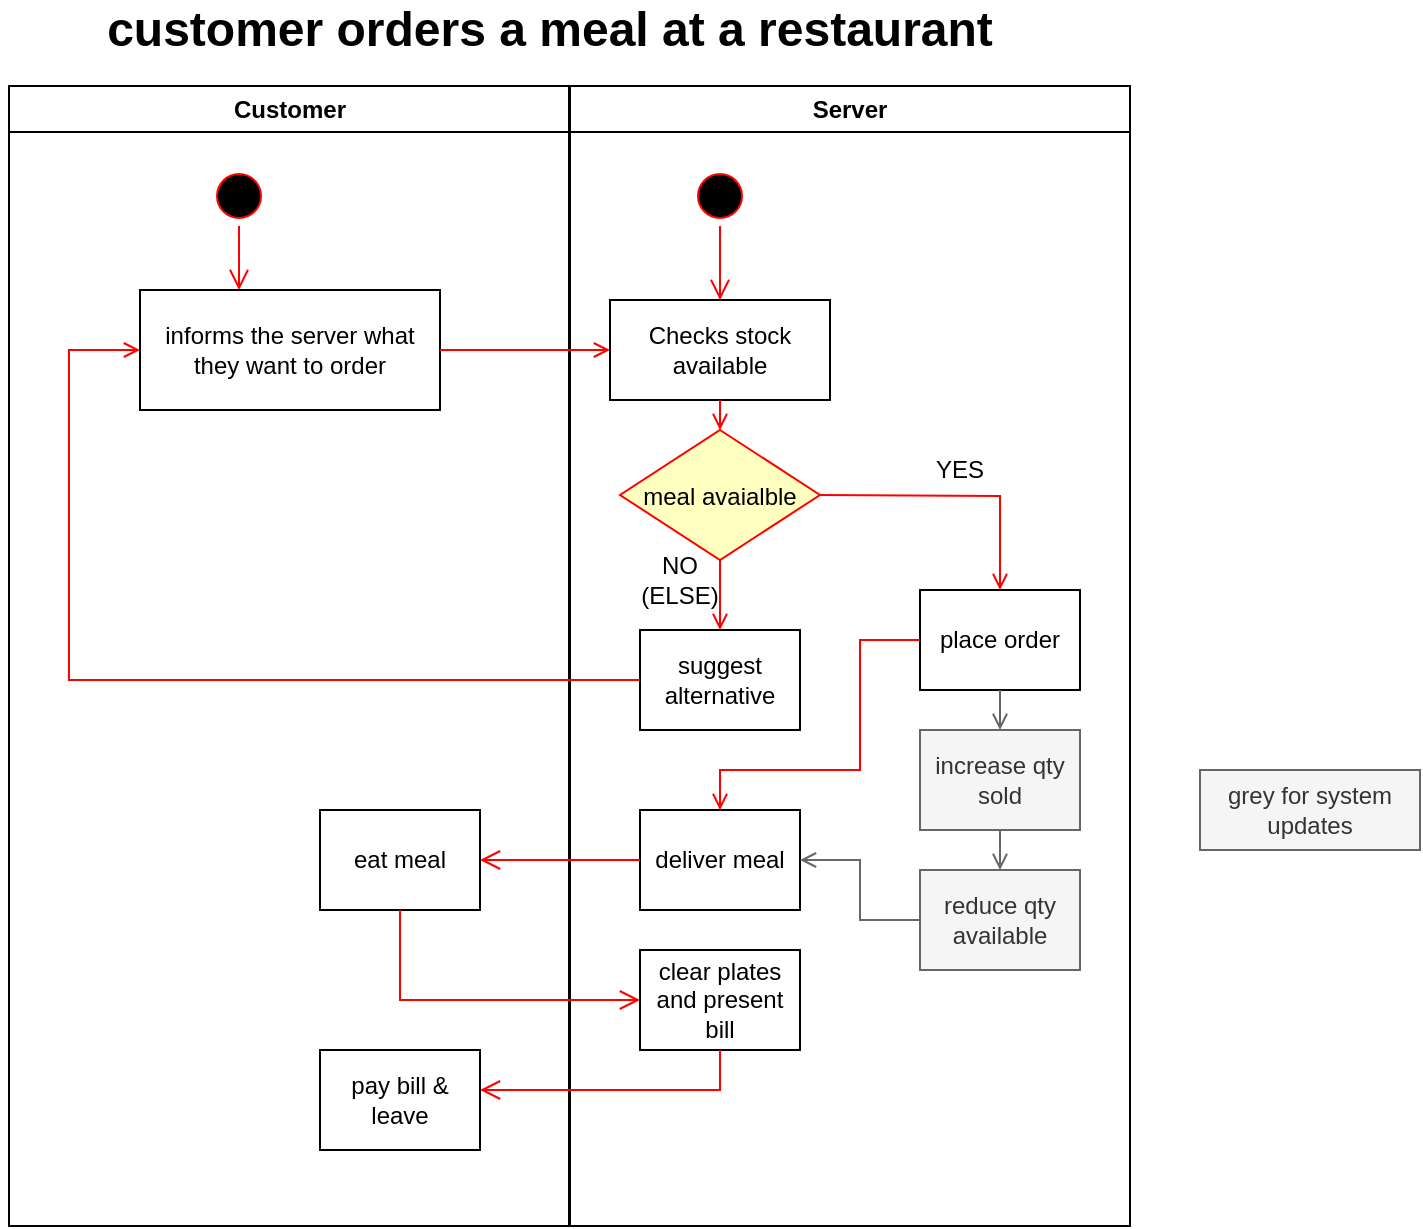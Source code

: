 <mxfile version="13.10.3" type="github">
  <diagram name="Page-1" id="e7e014a7-5840-1c2e-5031-d8a46d1fe8dd">
    <mxGraphModel dx="1099" dy="693" grid="1" gridSize="10" guides="1" tooltips="1" connect="1" arrows="1" fold="1" page="1" pageScale="1" pageWidth="1169" pageHeight="826" background="#ffffff" math="0" shadow="0">
      <root>
        <mxCell id="0" />
        <mxCell id="1" parent="0" />
        <mxCell id="2" value="Customer" style="swimlane;whiteSpace=wrap" parent="1" vertex="1">
          <mxGeometry x="164.5" y="128" width="280" height="570" as="geometry" />
        </mxCell>
        <mxCell id="5" value="" style="ellipse;shape=startState;fillColor=#000000;strokeColor=#ff0000;" parent="2" vertex="1">
          <mxGeometry x="100" y="40" width="30" height="30" as="geometry" />
        </mxCell>
        <mxCell id="6" value="" style="edgeStyle=elbowEdgeStyle;elbow=horizontal;verticalAlign=bottom;endArrow=open;endSize=8;strokeColor=#FF0000;endFill=1;rounded=0" parent="2" source="5" target="7" edge="1">
          <mxGeometry x="100" y="40" as="geometry">
            <mxPoint x="115" y="110" as="targetPoint" />
          </mxGeometry>
        </mxCell>
        <mxCell id="7" value="informs the server what they want to order" style="whiteSpace=wrap;" parent="2" vertex="1">
          <mxGeometry x="65.5" y="102" width="150" height="60" as="geometry" />
        </mxCell>
        <mxCell id="jlcxwPzsKEOOzYtI_J5P-65" value="eat meal" style="whiteSpace=wrap;" vertex="1" parent="2">
          <mxGeometry x="155.5" y="362" width="80" height="50" as="geometry" />
        </mxCell>
        <mxCell id="jlcxwPzsKEOOzYtI_J5P-72" value="pay bill &amp; leave" style="whiteSpace=wrap;" vertex="1" parent="2">
          <mxGeometry x="155.5" y="482" width="80" height="50" as="geometry" />
        </mxCell>
        <mxCell id="3" value="Server" style="swimlane;whiteSpace=wrap" parent="1" vertex="1">
          <mxGeometry x="445" y="128" width="280" height="570" as="geometry" />
        </mxCell>
        <mxCell id="13" value="" style="ellipse;shape=startState;fillColor=#000000;strokeColor=#ff0000;" parent="3" vertex="1">
          <mxGeometry x="60" y="40" width="30" height="30" as="geometry" />
        </mxCell>
        <mxCell id="14" value="" style="edgeStyle=elbowEdgeStyle;elbow=horizontal;verticalAlign=bottom;endArrow=open;endSize=8;strokeColor=#FF0000;endFill=1;rounded=0" parent="3" source="13" target="15" edge="1">
          <mxGeometry x="40" y="20" as="geometry">
            <mxPoint x="55" y="90" as="targetPoint" />
          </mxGeometry>
        </mxCell>
        <mxCell id="15" value="Checks stock available" style="whiteSpace=wrap;" parent="3" vertex="1">
          <mxGeometry x="20" y="107" width="110" height="50" as="geometry" />
        </mxCell>
        <mxCell id="17" value="" style="endArrow=open;strokeColor=#FF0000;endFill=1;rounded=0;entryX=0.5;entryY=0;entryDx=0;entryDy=0;" parent="3" source="15" target="21" edge="1">
          <mxGeometry relative="1" as="geometry">
            <mxPoint x="75" y="220" as="targetPoint" />
          </mxGeometry>
        </mxCell>
        <mxCell id="19" value="" style="endArrow=open;strokeColor=#FF0000;endFill=1;rounded=0;entryX=0.5;entryY=0;entryDx=0;entryDy=0;" parent="3" target="jlcxwPzsKEOOzYtI_J5P-50" edge="1">
          <mxGeometry relative="1" as="geometry">
            <mxPoint x="75" y="230" as="sourcePoint" />
            <mxPoint x="75.5" y="262" as="targetPoint" />
          </mxGeometry>
        </mxCell>
        <mxCell id="21" value="meal avaialble" style="rhombus;fillColor=#ffffc0;strokeColor=#ff0000;" parent="3" vertex="1">
          <mxGeometry x="25" y="172" width="100" height="65" as="geometry" />
        </mxCell>
        <mxCell id="jlcxwPzsKEOOzYtI_J5P-47" value="NO&lt;br&gt;(ELSE)" style="text;html=1;strokeColor=none;fillColor=none;align=center;verticalAlign=middle;whiteSpace=wrap;rounded=0;" vertex="1" parent="3">
          <mxGeometry x="35" y="237" width="40" height="20" as="geometry" />
        </mxCell>
        <mxCell id="jlcxwPzsKEOOzYtI_J5P-50" value="suggest alternative" style="whiteSpace=wrap;" vertex="1" parent="3">
          <mxGeometry x="35" y="272" width="80" height="50" as="geometry" />
        </mxCell>
        <mxCell id="jlcxwPzsKEOOzYtI_J5P-51" value="" style="endArrow=open;strokeColor=#FF0000;endFill=1;rounded=0;exitX=1;exitY=0.5;exitDx=0;exitDy=0;entryX=0.5;entryY=0;entryDx=0;entryDy=0;" edge="1" parent="3" source="21" target="jlcxwPzsKEOOzYtI_J5P-52">
          <mxGeometry relative="1" as="geometry">
            <mxPoint x="145" y="215" as="sourcePoint" />
            <mxPoint x="195" y="252" as="targetPoint" />
            <Array as="points">
              <mxPoint x="215" y="205" />
            </Array>
          </mxGeometry>
        </mxCell>
        <mxCell id="jlcxwPzsKEOOzYtI_J5P-52" value="place order" style="whiteSpace=wrap;" vertex="1" parent="3">
          <mxGeometry x="175" y="252" width="80" height="50" as="geometry" />
        </mxCell>
        <mxCell id="jlcxwPzsKEOOzYtI_J5P-53" value="YES" style="text;html=1;strokeColor=none;fillColor=none;align=center;verticalAlign=middle;whiteSpace=wrap;rounded=0;" vertex="1" parent="3">
          <mxGeometry x="175" y="182" width="40" height="20" as="geometry" />
        </mxCell>
        <mxCell id="jlcxwPzsKEOOzYtI_J5P-56" value="increase qty sold" style="whiteSpace=wrap;fillColor=#f5f5f5;strokeColor=#666666;fontColor=#333333;" vertex="1" parent="3">
          <mxGeometry x="175" y="322" width="80" height="50" as="geometry" />
        </mxCell>
        <mxCell id="jlcxwPzsKEOOzYtI_J5P-57" value="reduce qty available" style="whiteSpace=wrap;fillColor=#f5f5f5;strokeColor=#666666;fontColor=#333333;" vertex="1" parent="3">
          <mxGeometry x="175" y="392" width="80" height="50" as="geometry" />
        </mxCell>
        <mxCell id="jlcxwPzsKEOOzYtI_J5P-58" value="" style="endArrow=open;strokeColor=#666666;endFill=1;rounded=0;entryX=0.5;entryY=0;entryDx=0;entryDy=0;exitX=0.5;exitY=1;exitDx=0;exitDy=0;fillColor=#f5f5f5;" edge="1" parent="3" source="jlcxwPzsKEOOzYtI_J5P-52" target="jlcxwPzsKEOOzYtI_J5P-56">
          <mxGeometry relative="1" as="geometry">
            <mxPoint x="85" y="240" as="sourcePoint" />
            <mxPoint x="85" y="282" as="targetPoint" />
          </mxGeometry>
        </mxCell>
        <mxCell id="jlcxwPzsKEOOzYtI_J5P-59" value="" style="endArrow=open;strokeColor=#666666;endFill=1;rounded=0;entryX=0.5;entryY=0;entryDx=0;entryDy=0;exitX=0.5;exitY=1;exitDx=0;exitDy=0;fillColor=#f5f5f5;" edge="1" parent="3" source="jlcxwPzsKEOOzYtI_J5P-56" target="jlcxwPzsKEOOzYtI_J5P-57">
          <mxGeometry relative="1" as="geometry">
            <mxPoint x="225" y="312" as="sourcePoint" />
            <mxPoint x="225" y="342" as="targetPoint" />
          </mxGeometry>
        </mxCell>
        <mxCell id="jlcxwPzsKEOOzYtI_J5P-61" value="deliver meal" style="whiteSpace=wrap;fillColor=none;" vertex="1" parent="3">
          <mxGeometry x="35" y="362" width="80" height="50" as="geometry" />
        </mxCell>
        <mxCell id="jlcxwPzsKEOOzYtI_J5P-62" value="" style="endArrow=open;strokeColor=#666666;endFill=1;rounded=0;entryX=1;entryY=0.5;entryDx=0;entryDy=0;exitX=0;exitY=0.5;exitDx=0;exitDy=0;fillColor=#f5f5f5;" edge="1" parent="3" source="jlcxwPzsKEOOzYtI_J5P-57" target="jlcxwPzsKEOOzYtI_J5P-61">
          <mxGeometry relative="1" as="geometry">
            <mxPoint x="225" y="382" as="sourcePoint" />
            <mxPoint x="225" y="402" as="targetPoint" />
            <Array as="points">
              <mxPoint x="145" y="417" />
              <mxPoint x="145" y="387" />
            </Array>
          </mxGeometry>
        </mxCell>
        <mxCell id="jlcxwPzsKEOOzYtI_J5P-63" value="" style="endArrow=open;strokeColor=#FF0000;endFill=1;rounded=0;exitX=0;exitY=0.5;exitDx=0;exitDy=0;entryX=0.5;entryY=0;entryDx=0;entryDy=0;" edge="1" parent="3" source="jlcxwPzsKEOOzYtI_J5P-52" target="jlcxwPzsKEOOzYtI_J5P-61">
          <mxGeometry relative="1" as="geometry">
            <mxPoint x="135" y="214.5" as="sourcePoint" />
            <mxPoint x="225" y="262" as="targetPoint" />
            <Array as="points">
              <mxPoint x="145" y="277" />
              <mxPoint x="145" y="342" />
              <mxPoint x="75" y="342" />
            </Array>
          </mxGeometry>
        </mxCell>
        <mxCell id="jlcxwPzsKEOOzYtI_J5P-69" value="clear plates and present bill" style="whiteSpace=wrap;" vertex="1" parent="3">
          <mxGeometry x="35" y="432" width="80" height="50" as="geometry" />
        </mxCell>
        <mxCell id="jlcxwPzsKEOOzYtI_J5P-73" value="" style="edgeStyle=elbowEdgeStyle;elbow=horizontal;verticalAlign=bottom;endArrow=open;endSize=8;strokeColor=#FF0000;endFill=1;rounded=0;exitX=0.5;exitY=1;exitDx=0;exitDy=0;entryX=1;entryY=0.5;entryDx=0;entryDy=0;" edge="1" parent="3" source="jlcxwPzsKEOOzYtI_J5P-69">
          <mxGeometry x="-395" y="17" as="geometry">
            <mxPoint x="-45" y="502" as="targetPoint" />
            <mxPoint x="35" y="502" as="sourcePoint" />
            <Array as="points">
              <mxPoint x="75" y="542" />
            </Array>
          </mxGeometry>
        </mxCell>
        <mxCell id="jlcxwPzsKEOOzYtI_J5P-41" value="&lt;b&gt;&lt;font style=&quot;font-size: 24px&quot;&gt;customer orders a meal at a restaurant&lt;/font&gt;&lt;/b&gt;" style="text;html=1;strokeColor=none;fillColor=none;align=center;verticalAlign=middle;whiteSpace=wrap;rounded=0;" vertex="1" parent="1">
          <mxGeometry x="160" y="90" width="550" height="20" as="geometry" />
        </mxCell>
        <mxCell id="jlcxwPzsKEOOzYtI_J5P-45" value="" style="endArrow=open;strokeColor=#FF0000;endFill=1;rounded=0;exitX=1;exitY=0.5;exitDx=0;exitDy=0;entryX=0;entryY=0.5;entryDx=0;entryDy=0;" edge="1" parent="1" source="7" target="15">
          <mxGeometry relative="1" as="geometry">
            <mxPoint x="529.5" y="290.0" as="sourcePoint" />
            <mxPoint x="529.5" y="358" as="targetPoint" />
          </mxGeometry>
        </mxCell>
        <mxCell id="12" value="" style="edgeStyle=elbowEdgeStyle;elbow=horizontal;strokeColor=#FF0000;endArrow=open;endFill=1;rounded=0;exitX=0;exitY=0.5;exitDx=0;exitDy=0;" parent="1" source="jlcxwPzsKEOOzYtI_J5P-50" target="7" edge="1">
          <mxGeometry width="100" height="100" relative="1" as="geometry">
            <mxPoint x="224.5" y="478" as="sourcePoint" />
            <mxPoint x="424.5" y="318" as="targetPoint" />
            <Array as="points">
              <mxPoint x="194.5" y="378" />
            </Array>
          </mxGeometry>
        </mxCell>
        <mxCell id="jlcxwPzsKEOOzYtI_J5P-60" value="grey for system updates" style="text;html=1;strokeColor=#666666;fillColor=#f5f5f5;align=center;verticalAlign=middle;whiteSpace=wrap;rounded=0;fontColor=#333333;strokeWidth=1;" vertex="1" parent="1">
          <mxGeometry x="760" y="470" width="110" height="40" as="geometry" />
        </mxCell>
        <mxCell id="jlcxwPzsKEOOzYtI_J5P-70" value="" style="edgeStyle=elbowEdgeStyle;elbow=horizontal;verticalAlign=bottom;endArrow=open;endSize=8;strokeColor=#FF0000;endFill=1;rounded=0;entryX=0;entryY=0.5;entryDx=0;entryDy=0;exitX=0.5;exitY=1;exitDx=0;exitDy=0;" edge="1" parent="1" source="jlcxwPzsKEOOzYtI_J5P-65" target="jlcxwPzsKEOOzYtI_J5P-69">
          <mxGeometry x="50" y="30" as="geometry">
            <mxPoint x="529.571" y="245.0" as="targetPoint" />
            <mxPoint x="400" y="600" as="sourcePoint" />
            <Array as="points">
              <mxPoint x="360" y="605" />
            </Array>
          </mxGeometry>
        </mxCell>
        <mxCell id="jlcxwPzsKEOOzYtI_J5P-71" value="" style="edgeStyle=elbowEdgeStyle;elbow=horizontal;verticalAlign=bottom;endArrow=open;endSize=8;strokeColor=#FF0000;endFill=1;rounded=0;exitX=0;exitY=0.5;exitDx=0;exitDy=0;entryX=1;entryY=0.5;entryDx=0;entryDy=0;" edge="1" parent="1" source="jlcxwPzsKEOOzYtI_J5P-61" target="jlcxwPzsKEOOzYtI_J5P-65">
          <mxGeometry x="50" y="30" as="geometry">
            <mxPoint x="529.571" y="245.0" as="targetPoint" />
            <mxPoint x="530" y="208" as="sourcePoint" />
          </mxGeometry>
        </mxCell>
      </root>
    </mxGraphModel>
  </diagram>
</mxfile>
